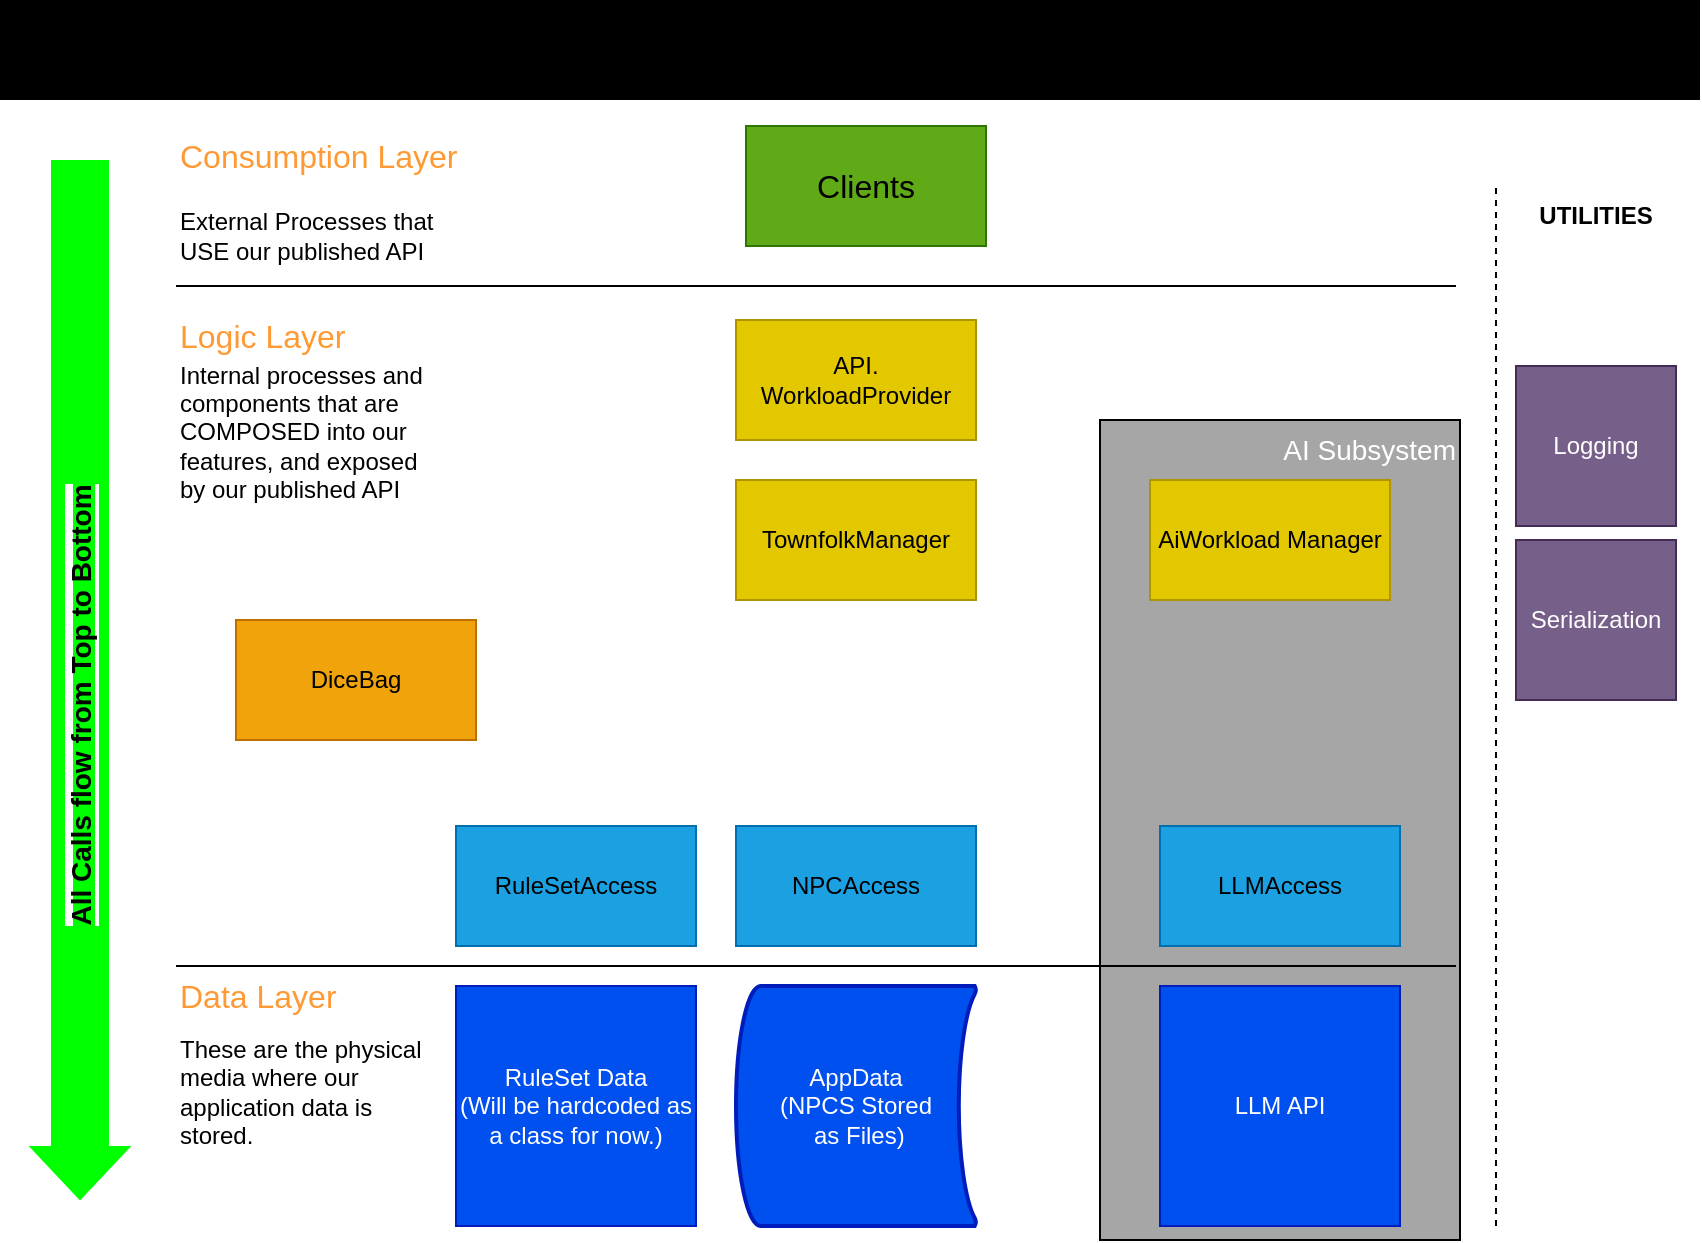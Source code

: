 <mxfile version="24.6.5" type="device">
  <diagram name="Page-1" id="vdleDvqA2-1QruEeKI7N">
    <mxGraphModel dx="982" dy="534" grid="1" gridSize="10" guides="1" tooltips="1" connect="1" arrows="1" fold="1" page="1" pageScale="1" pageWidth="850" pageHeight="1100" math="0" shadow="0">
      <root>
        <mxCell id="0" />
        <mxCell id="1" parent="0" />
        <mxCell id="kPkl3V9uYh_TOOGpj7xY-1" value="AI Subsystem" style="rounded=0;whiteSpace=wrap;html=1;fillColor=#a6a6a6;align=right;verticalAlign=top;fontColor=#FFFFFF;fontSize=14;" vertex="1" parent="1">
          <mxGeometry x="550" y="210" width="180" height="410" as="geometry" />
        </mxCell>
        <mxCell id="XqQ89dWD8sBv14rsMhlI-1" value="&lt;font style=&quot;font-size: 18px;&quot;&gt;Townsfolk Generator - Static Architecture Diagram&lt;/font&gt;" style="text;html=1;align=center;verticalAlign=middle;whiteSpace=wrap;rounded=0;fillColor=#000000;" parent="1" vertex="1">
          <mxGeometry width="850" height="50" as="geometry" />
        </mxCell>
        <mxCell id="XqQ89dWD8sBv14rsMhlI-2" value="&lt;font color=&quot;#000000&quot; style=&quot;font-size: 16px;&quot;&gt;Clients&lt;/font&gt;" style="rounded=0;whiteSpace=wrap;html=1;fillColor=#60a917;fontColor=#ffffff;strokeColor=#2D7600;" parent="1" vertex="1">
          <mxGeometry x="373" y="63" width="120" height="60" as="geometry" />
        </mxCell>
        <mxCell id="XqQ89dWD8sBv14rsMhlI-3" value="" style="endArrow=none;html=1;rounded=0;" parent="1" edge="1">
          <mxGeometry width="50" height="50" relative="1" as="geometry">
            <mxPoint x="88" y="143" as="sourcePoint" />
            <mxPoint x="728" y="143" as="targetPoint" />
          </mxGeometry>
        </mxCell>
        <mxCell id="XqQ89dWD8sBv14rsMhlI-4" value="&lt;font color=&quot;#000000&quot;&gt;RuleSetAccess&lt;/font&gt;" style="rounded=0;whiteSpace=wrap;html=1;fillColor=#1ba1e2;fontColor=#ffffff;strokeColor=#006EAF;" parent="1" vertex="1">
          <mxGeometry x="228" y="413" width="120" height="60" as="geometry" />
        </mxCell>
        <mxCell id="XqQ89dWD8sBv14rsMhlI-5" value="&lt;font color=&quot;#000000&quot;&gt;NPCAccess&lt;/font&gt;" style="rounded=0;whiteSpace=wrap;html=1;fillColor=#1ba1e2;fontColor=#ffffff;strokeColor=#006EAF;" parent="1" vertex="1">
          <mxGeometry x="368" y="413" width="120" height="60" as="geometry" />
        </mxCell>
        <mxCell id="XqQ89dWD8sBv14rsMhlI-6" value="RuleSet Data&lt;br&gt;(Will be hardcoded as a class for now.)" style="rounded=0;whiteSpace=wrap;html=1;fillColor=#0050ef;fontColor=#ffffff;strokeColor=#001DBC;" parent="1" vertex="1">
          <mxGeometry x="228" y="493" width="120" height="120" as="geometry" />
        </mxCell>
        <mxCell id="XqQ89dWD8sBv14rsMhlI-7" value="AppData&lt;div&gt;(NPCS Stored&lt;br&gt;&amp;nbsp;as Files)&lt;/div&gt;" style="strokeWidth=2;html=1;shape=mxgraph.flowchart.stored_data;whiteSpace=wrap;fillColor=#0050ef;fontColor=#ffffff;strokeColor=#001DBC;" parent="1" vertex="1">
          <mxGeometry x="368" y="493" width="120" height="120" as="geometry" />
        </mxCell>
        <mxCell id="XqQ89dWD8sBv14rsMhlI-8" value="TownfolkManager" style="rounded=0;whiteSpace=wrap;html=1;fillColor=#e3c800;fontColor=#000000;strokeColor=#B09500;" parent="1" vertex="1">
          <mxGeometry x="368" y="240" width="120" height="60" as="geometry" />
        </mxCell>
        <mxCell id="XqQ89dWD8sBv14rsMhlI-9" value="DiceBag" style="rounded=0;whiteSpace=wrap;html=1;fillColor=#f0a30a;fontColor=#000000;strokeColor=#BD7000;" parent="1" vertex="1">
          <mxGeometry x="118" y="310" width="120" height="60" as="geometry" />
        </mxCell>
        <mxCell id="XqQ89dWD8sBv14rsMhlI-10" value="Logging" style="whiteSpace=wrap;html=1;aspect=fixed;fillColor=#76608a;fontColor=#ffffff;strokeColor=#432D57;" parent="1" vertex="1">
          <mxGeometry x="758" y="183" width="80" height="80" as="geometry" />
        </mxCell>
        <mxCell id="XqQ89dWD8sBv14rsMhlI-12" value="&lt;b&gt;UTILITIES&lt;/b&gt;" style="text;html=1;align=center;verticalAlign=middle;whiteSpace=wrap;rounded=0;" parent="1" vertex="1">
          <mxGeometry x="768" y="93" width="60" height="30" as="geometry" />
        </mxCell>
        <mxCell id="XqQ89dWD8sBv14rsMhlI-14" value="" style="endArrow=none;dashed=1;html=1;rounded=0;" parent="1" edge="1">
          <mxGeometry width="50" height="50" relative="1" as="geometry">
            <mxPoint x="748" y="613" as="sourcePoint" />
            <mxPoint x="748" y="93" as="targetPoint" />
          </mxGeometry>
        </mxCell>
        <mxCell id="XqQ89dWD8sBv14rsMhlI-19" value="" style="endArrow=none;html=1;rounded=0;" parent="1" edge="1">
          <mxGeometry width="50" height="50" relative="1" as="geometry">
            <mxPoint x="88" y="483" as="sourcePoint" />
            <mxPoint x="728" y="483" as="targetPoint" />
          </mxGeometry>
        </mxCell>
        <mxCell id="XqQ89dWD8sBv14rsMhlI-21" value="External Processes that USE our published API" style="text;html=1;align=left;verticalAlign=middle;whiteSpace=wrap;rounded=0;" parent="1" vertex="1">
          <mxGeometry x="88" y="103" width="130" height="30" as="geometry" />
        </mxCell>
        <mxCell id="XqQ89dWD8sBv14rsMhlI-22" value="&lt;font style=&quot;font-size: 16px;&quot; color=&quot;#ff9933&quot;&gt;Consumption Layer&lt;/font&gt;" style="text;html=1;align=left;verticalAlign=middle;whiteSpace=wrap;rounded=0;" parent="1" vertex="1">
          <mxGeometry x="88" y="63" width="150" height="30" as="geometry" />
        </mxCell>
        <mxCell id="XqQ89dWD8sBv14rsMhlI-23" value="Internal processes and components that are COMPOSED into our features, and exposed by our published API" style="text;html=1;align=left;verticalAlign=middle;whiteSpace=wrap;rounded=0;" parent="1" vertex="1">
          <mxGeometry x="88" y="168" width="130" height="95" as="geometry" />
        </mxCell>
        <mxCell id="XqQ89dWD8sBv14rsMhlI-24" value="&lt;font style=&quot;font-size: 16px;&quot; color=&quot;#ff9933&quot;&gt;Logic Layer&lt;/font&gt;" style="text;html=1;align=left;verticalAlign=middle;whiteSpace=wrap;rounded=0;" parent="1" vertex="1">
          <mxGeometry x="88" y="153" width="150" height="30" as="geometry" />
        </mxCell>
        <mxCell id="XqQ89dWD8sBv14rsMhlI-26" value="These are the physical media where our application data is stored." style="text;html=1;align=left;verticalAlign=middle;whiteSpace=wrap;rounded=0;" parent="1" vertex="1">
          <mxGeometry x="88" y="498" width="130" height="95" as="geometry" />
        </mxCell>
        <mxCell id="XqQ89dWD8sBv14rsMhlI-27" value="&lt;font style=&quot;font-size: 16px;&quot; color=&quot;#ff9933&quot;&gt;Data Layer&lt;/font&gt;" style="text;html=1;align=left;verticalAlign=middle;whiteSpace=wrap;rounded=0;" parent="1" vertex="1">
          <mxGeometry x="88" y="483" width="150" height="30" as="geometry" />
        </mxCell>
        <mxCell id="XqQ89dWD8sBv14rsMhlI-30" value="" style="shape=flexArrow;endArrow=classic;html=1;rounded=0;width=28;endSize=8.33;fontColor=#000000;fillColor=#00FF00;strokeColor=#00FF00;fontStyle=1" parent="1" edge="1">
          <mxGeometry width="50" height="50" relative="1" as="geometry">
            <mxPoint x="40" y="80" as="sourcePoint" />
            <mxPoint x="40" y="600" as="targetPoint" />
          </mxGeometry>
        </mxCell>
        <mxCell id="XqQ89dWD8sBv14rsMhlI-31" value="&lt;font size=&quot;1&quot; style=&quot;background-color: rgb(0, 255, 0);&quot; color=&quot;#000000&quot;&gt;&lt;b style=&quot;font-size: 14px;&quot;&gt;All Calls flow from Top to Bottom&lt;/b&gt;&lt;/font&gt;" style="edgeLabel;html=1;align=center;verticalAlign=middle;resizable=0;points=[];rotation=-90;" parent="XqQ89dWD8sBv14rsMhlI-30" vertex="1" connectable="0">
          <mxGeometry x="0.485" y="1" relative="1" as="geometry">
            <mxPoint x="-1" y="-113" as="offset" />
          </mxGeometry>
        </mxCell>
        <mxCell id="XtPrdiUV2sdYT484cFP--2" value="&lt;font color=&quot;#000000&quot;&gt;LLMAccess&lt;/font&gt;" style="rounded=0;whiteSpace=wrap;html=1;fillColor=#1ba1e2;fontColor=#ffffff;strokeColor=#006EAF;" parent="1" vertex="1">
          <mxGeometry x="580" y="413" width="120" height="60" as="geometry" />
        </mxCell>
        <mxCell id="XtPrdiUV2sdYT484cFP--4" value="AiWorkload Manager" style="rounded=0;whiteSpace=wrap;html=1;fillColor=#e3c800;fontColor=#000000;strokeColor=#B09500;" parent="1" vertex="1">
          <mxGeometry x="575" y="240" width="120" height="60" as="geometry" />
        </mxCell>
        <mxCell id="XtPrdiUV2sdYT484cFP--5" value="LLM API" style="rounded=0;whiteSpace=wrap;html=1;fillColor=#0050ef;fontColor=#ffffff;strokeColor=#001DBC;" parent="1" vertex="1">
          <mxGeometry x="580" y="493" width="120" height="120" as="geometry" />
        </mxCell>
        <mxCell id="XtPrdiUV2sdYT484cFP--6" value="API.&lt;br&gt;WorkloadProvider" style="rounded=0;whiteSpace=wrap;html=1;fillColor=#e3c800;fontColor=#000000;strokeColor=#B09500;" parent="1" vertex="1">
          <mxGeometry x="368" y="160" width="120" height="60" as="geometry" />
        </mxCell>
        <mxCell id="kPkl3V9uYh_TOOGpj7xY-2" value="Serialization" style="whiteSpace=wrap;html=1;aspect=fixed;fillColor=#76608a;fontColor=#ffffff;strokeColor=#432D57;" vertex="1" parent="1">
          <mxGeometry x="758" y="270" width="80" height="80" as="geometry" />
        </mxCell>
      </root>
    </mxGraphModel>
  </diagram>
</mxfile>
